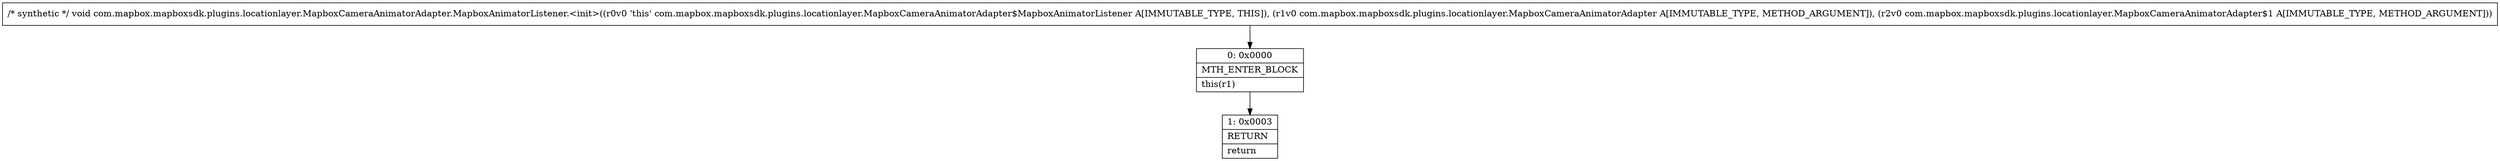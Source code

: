 digraph "CFG forcom.mapbox.mapboxsdk.plugins.locationlayer.MapboxCameraAnimatorAdapter.MapboxAnimatorListener.\<init\>(Lcom\/mapbox\/mapboxsdk\/plugins\/locationlayer\/MapboxCameraAnimatorAdapter;Lcom\/mapbox\/mapboxsdk\/plugins\/locationlayer\/MapboxCameraAnimatorAdapter$1;)V" {
Node_0 [shape=record,label="{0\:\ 0x0000|MTH_ENTER_BLOCK\l|this(r1)\l}"];
Node_1 [shape=record,label="{1\:\ 0x0003|RETURN\l|return\l}"];
MethodNode[shape=record,label="{\/* synthetic *\/ void com.mapbox.mapboxsdk.plugins.locationlayer.MapboxCameraAnimatorAdapter.MapboxAnimatorListener.\<init\>((r0v0 'this' com.mapbox.mapboxsdk.plugins.locationlayer.MapboxCameraAnimatorAdapter$MapboxAnimatorListener A[IMMUTABLE_TYPE, THIS]), (r1v0 com.mapbox.mapboxsdk.plugins.locationlayer.MapboxCameraAnimatorAdapter A[IMMUTABLE_TYPE, METHOD_ARGUMENT]), (r2v0 com.mapbox.mapboxsdk.plugins.locationlayer.MapboxCameraAnimatorAdapter$1 A[IMMUTABLE_TYPE, METHOD_ARGUMENT])) }"];
MethodNode -> Node_0;
Node_0 -> Node_1;
}

